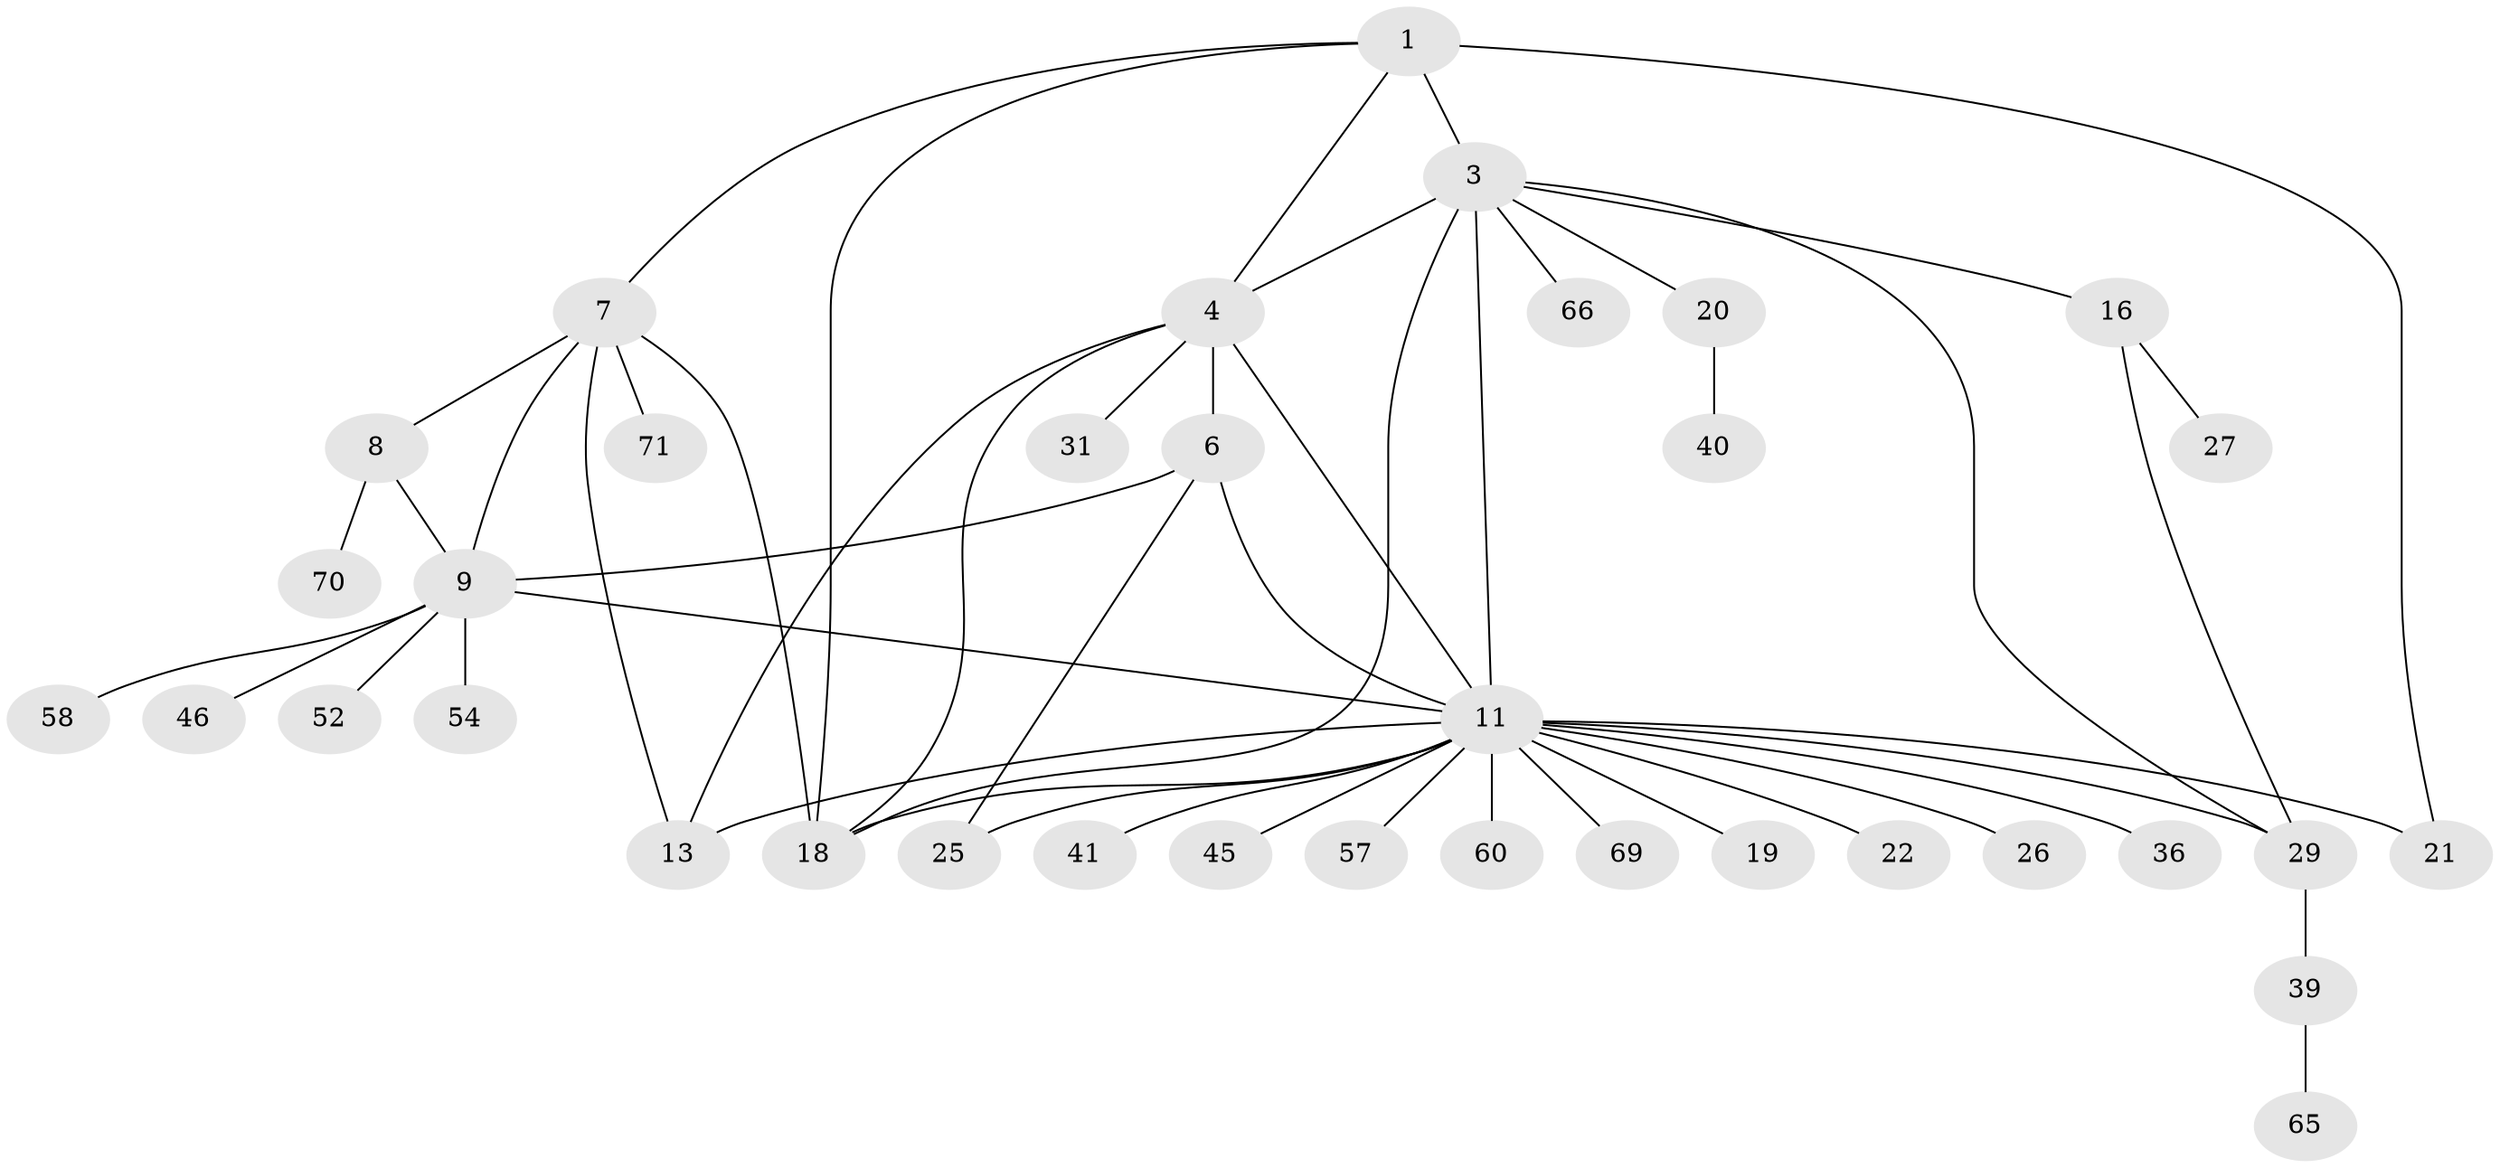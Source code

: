 // original degree distribution, {7: 0.027777777777777776, 5: 0.08333333333333333, 8: 0.041666666666666664, 13: 0.013888888888888888, 4: 0.027777777777777776, 6: 0.013888888888888888, 3: 0.06944444444444445, 11: 0.013888888888888888, 1: 0.5416666666666666, 2: 0.16666666666666666}
// Generated by graph-tools (version 1.1) at 2025/19/03/04/25 18:19:32]
// undirected, 36 vertices, 51 edges
graph export_dot {
graph [start="1"]
  node [color=gray90,style=filled];
  1 [super="+32+2+28+62"];
  3 [super="+34+10"];
  4 [super="+43+5+23+30+47+59+68+55+15+37"];
  6;
  7;
  8;
  9;
  11 [super="+12+53"];
  13;
  16;
  18 [super="+24+38+42"];
  19;
  20;
  21;
  22;
  25;
  26;
  27;
  29 [super="+63+35"];
  31 [super="+56"];
  36;
  39;
  40;
  41;
  45;
  46;
  52;
  54;
  57;
  58;
  60;
  65;
  66;
  69;
  70;
  71;
  1 -- 3 [weight=2];
  1 -- 7;
  1 -- 18;
  1 -- 4;
  1 -- 21;
  3 -- 16;
  3 -- 20;
  3 -- 18 [weight=2];
  3 -- 66;
  3 -- 29;
  3 -- 4;
  3 -- 11 [weight=3];
  4 -- 6 [weight=2];
  4 -- 31;
  4 -- 18;
  4 -- 13;
  4 -- 11;
  6 -- 9;
  6 -- 11;
  6 -- 25;
  7 -- 8;
  7 -- 9;
  7 -- 13;
  7 -- 18;
  7 -- 71;
  8 -- 9;
  8 -- 70;
  9 -- 11;
  9 -- 46;
  9 -- 52;
  9 -- 54;
  9 -- 58;
  11 -- 45;
  11 -- 69;
  11 -- 36;
  11 -- 41;
  11 -- 13;
  11 -- 18;
  11 -- 19;
  11 -- 21;
  11 -- 22;
  11 -- 57;
  11 -- 26;
  11 -- 60;
  11 -- 29;
  11 -- 25;
  16 -- 27;
  16 -- 29;
  20 -- 40;
  29 -- 39;
  39 -- 65;
}
